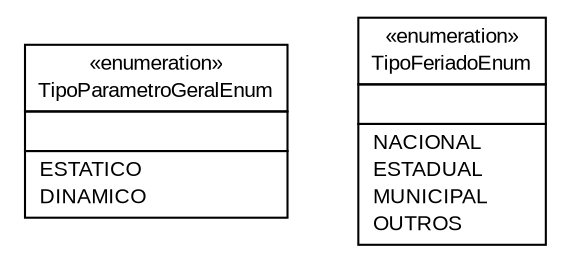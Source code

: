 #!/usr/local/bin/dot
#
# Class diagram 
# Generated by UMLGraph version R5_6 (http://www.umlgraph.org/)
#

digraph G {
	edge [fontname="arial",fontsize=10,labelfontname="arial",labelfontsize=10];
	node [fontname="arial",fontsize=10,shape=plaintext];
	nodesep=0.25;
	ranksep=0.5;
	// br.gov.to.sefaz.par.gestao.persistence.enums.TipoParametroGeralEnum
	c420 [label=<<table title="br.gov.to.sefaz.par.gestao.persistence.enums.TipoParametroGeralEnum" border="0" cellborder="1" cellspacing="0" cellpadding="2" port="p" href="./TipoParametroGeralEnum.html">
		<tr><td><table border="0" cellspacing="0" cellpadding="1">
<tr><td align="center" balign="center"> &#171;enumeration&#187; </td></tr>
<tr><td align="center" balign="center"> TipoParametroGeralEnum </td></tr>
		</table></td></tr>
		<tr><td><table border="0" cellspacing="0" cellpadding="1">
<tr><td align="left" balign="left">  </td></tr>
		</table></td></tr>
		<tr><td><table border="0" cellspacing="0" cellpadding="1">
<tr><td align="left" balign="left"> ESTATICO </td></tr>
<tr><td align="left" balign="left"> DINAMICO </td></tr>
		</table></td></tr>
		</table>>, URL="./TipoParametroGeralEnum.html", fontname="arial", fontcolor="black", fontsize=10.0];
	// br.gov.to.sefaz.par.gestao.persistence.enums.TipoFeriadoEnum
	c421 [label=<<table title="br.gov.to.sefaz.par.gestao.persistence.enums.TipoFeriadoEnum" border="0" cellborder="1" cellspacing="0" cellpadding="2" port="p" href="./TipoFeriadoEnum.html">
		<tr><td><table border="0" cellspacing="0" cellpadding="1">
<tr><td align="center" balign="center"> &#171;enumeration&#187; </td></tr>
<tr><td align="center" balign="center"> TipoFeriadoEnum </td></tr>
		</table></td></tr>
		<tr><td><table border="0" cellspacing="0" cellpadding="1">
<tr><td align="left" balign="left">  </td></tr>
		</table></td></tr>
		<tr><td><table border="0" cellspacing="0" cellpadding="1">
<tr><td align="left" balign="left"> NACIONAL </td></tr>
<tr><td align="left" balign="left"> ESTADUAL </td></tr>
<tr><td align="left" balign="left"> MUNICIPAL </td></tr>
<tr><td align="left" balign="left"> OUTROS </td></tr>
		</table></td></tr>
		</table>>, URL="./TipoFeriadoEnum.html", fontname="arial", fontcolor="black", fontsize=10.0];
}


